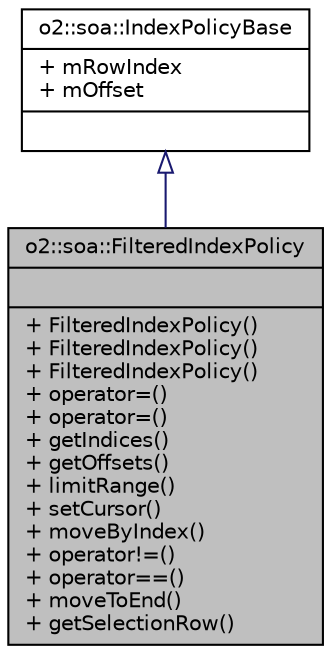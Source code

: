 digraph "o2::soa::FilteredIndexPolicy"
{
 // INTERACTIVE_SVG=YES
  bgcolor="transparent";
  edge [fontname="Helvetica",fontsize="10",labelfontname="Helvetica",labelfontsize="10"];
  node [fontname="Helvetica",fontsize="10",shape=record];
  Node0 [label="{o2::soa::FilteredIndexPolicy\n||+ FilteredIndexPolicy()\l+ FilteredIndexPolicy()\l+ FilteredIndexPolicy()\l+ operator=()\l+ operator=()\l+ getIndices()\l+ getOffsets()\l+ limitRange()\l+ setCursor()\l+ moveByIndex()\l+ operator!=()\l+ operator==()\l+ moveToEnd()\l+ getSelectionRow()\l}",height=0.2,width=0.4,color="black", fillcolor="grey75", style="filled", fontcolor="black"];
  Node1 -> Node0 [dir="back",color="midnightblue",fontsize="10",style="solid",arrowtail="onormal",fontname="Helvetica"];
  Node1 [label="{o2::soa::IndexPolicyBase\n|+ mRowIndex\l+ mOffset\l|}",height=0.2,width=0.4,color="black",URL="$d9/d4f/structo2_1_1soa_1_1IndexPolicyBase.html"];
}
